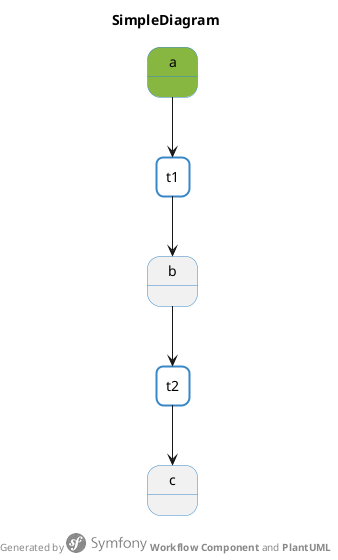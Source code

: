@startuml
allow_mixing
sprite $sf_logo [81x20/16z] {
hPNRaYiX24K1xwBo_tyx6-qaCtDEJ-KXLYMTLbp0HWcHZr3KRDJ8z94HG3jZn4_mijbQ2ryJoFePtXLWA_qxyGy19DpdY_10z11ZAbGjFHRwcEbcKx5-wqsV
yIMo8StMCHKh8ZUxnEwrZiwRAUOvy1lLcPQF4lEFAjhzMd5WOAqvKflS0Enx8PbihiSYXM8ClGVAseIWTAjCgVSAcnYbQG79xKFsZ0VnDCNc7AVBoPSMcTsX
UnrujbYjjz0NnsObkTgnmolqJD4QgGUYTQiNe8eIjtx4b6Vv8nPGpncn3NJ8Geo9W9VW2wGACm_JzgIO8A8KXr2jUBCVGEAAJSZ6JUlsNnmOzmIYti9G7bjL
8InaHM9G40NkwTG7OxrggvNIejA8AZuqyWjOzTIKi-wwYvjeHYesSWuPiTGDN5THzkYLU4MD5r2_0PDhG7LIUG33z5HtM6CP3icyWEVOS61sD_2ZsBfJdbVA
qM53XHDUwhY0TAwPug3OG9NonRFhO8ynF3I4unuAMDHmSrXH57V1RGvl9jafuZF9ZhqjWOEh98y0tUYGsUxkBSllIyBdT2oM5Fn2-ut-fzsq_cQNuL6Uvwqr
knh4RrvOKzxZfLV3s0rs_R_1SdYt3VxeQ1_y2_W2
}
title SimpleDiagram
skinparam titleBorderRoundCorner 15
skinparam titleBorderThickness 2
skinparam state {
    BackgroundColor<<initial>> #87b741
    BackgroundColor<<marked>> #3887C6
    BorderColor #3887C6
    BorderColor<<marked>> Black
    FontColor<<marked>> White
}
skinparam agent {
    BackgroundColor #ffffff
    BorderColor #3887C6
}
state a <<initial>>
state b
state c
agent t1
agent t2
a --> t1
t1 --> b
b --> t2
t2 --> c
footer \nGenerated by <$sf_logo> **Workflow Component** and **PlantUML**
@enduml
